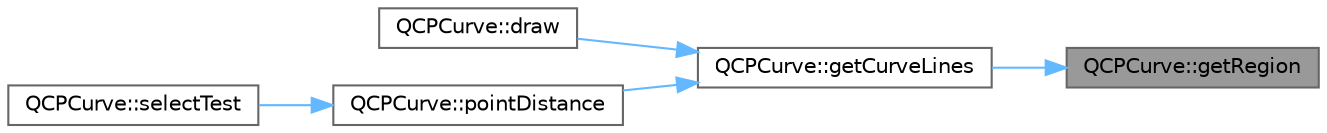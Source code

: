 digraph "QCPCurve::getRegion"
{
 // LATEX_PDF_SIZE
  bgcolor="transparent";
  edge [fontname=Helvetica,fontsize=10,labelfontname=Helvetica,labelfontsize=10];
  node [fontname=Helvetica,fontsize=10,shape=box,height=0.2,width=0.4];
  rankdir="RL";
  Node1 [label="QCPCurve::getRegion",height=0.2,width=0.4,color="gray40", fillcolor="grey60", style="filled", fontcolor="black",tooltip=" "];
  Node1 -> Node2 [dir="back",color="steelblue1",style="solid"];
  Node2 [label="QCPCurve::getCurveLines",height=0.2,width=0.4,color="grey40", fillcolor="white", style="filled",URL="$class_q_c_p_curve.html#aefca1e5127fae2d7ff65b9e921637c58",tooltip=" "];
  Node2 -> Node3 [dir="back",color="steelblue1",style="solid"];
  Node3 [label="QCPCurve::draw",height=0.2,width=0.4,color="grey40", fillcolor="white", style="filled",URL="$class_q_c_p_curve.html#ac199d41d23865cd68bd7b598308a4433",tooltip=" "];
  Node2 -> Node4 [dir="back",color="steelblue1",style="solid"];
  Node4 [label="QCPCurve::pointDistance",height=0.2,width=0.4,color="grey40", fillcolor="white", style="filled",URL="$class_q_c_p_curve.html#aa2c9c9c0e57f11f18a5cb7e47927157c",tooltip=" "];
  Node4 -> Node5 [dir="back",color="steelblue1",style="solid"];
  Node5 [label="QCPCurve::selectTest",height=0.2,width=0.4,color="grey40", fillcolor="white", style="filled",URL="$class_q_c_p_curve.html#a0ed9b7e6b4bc72010d6fcd974af46a8b",tooltip=" "];
}
